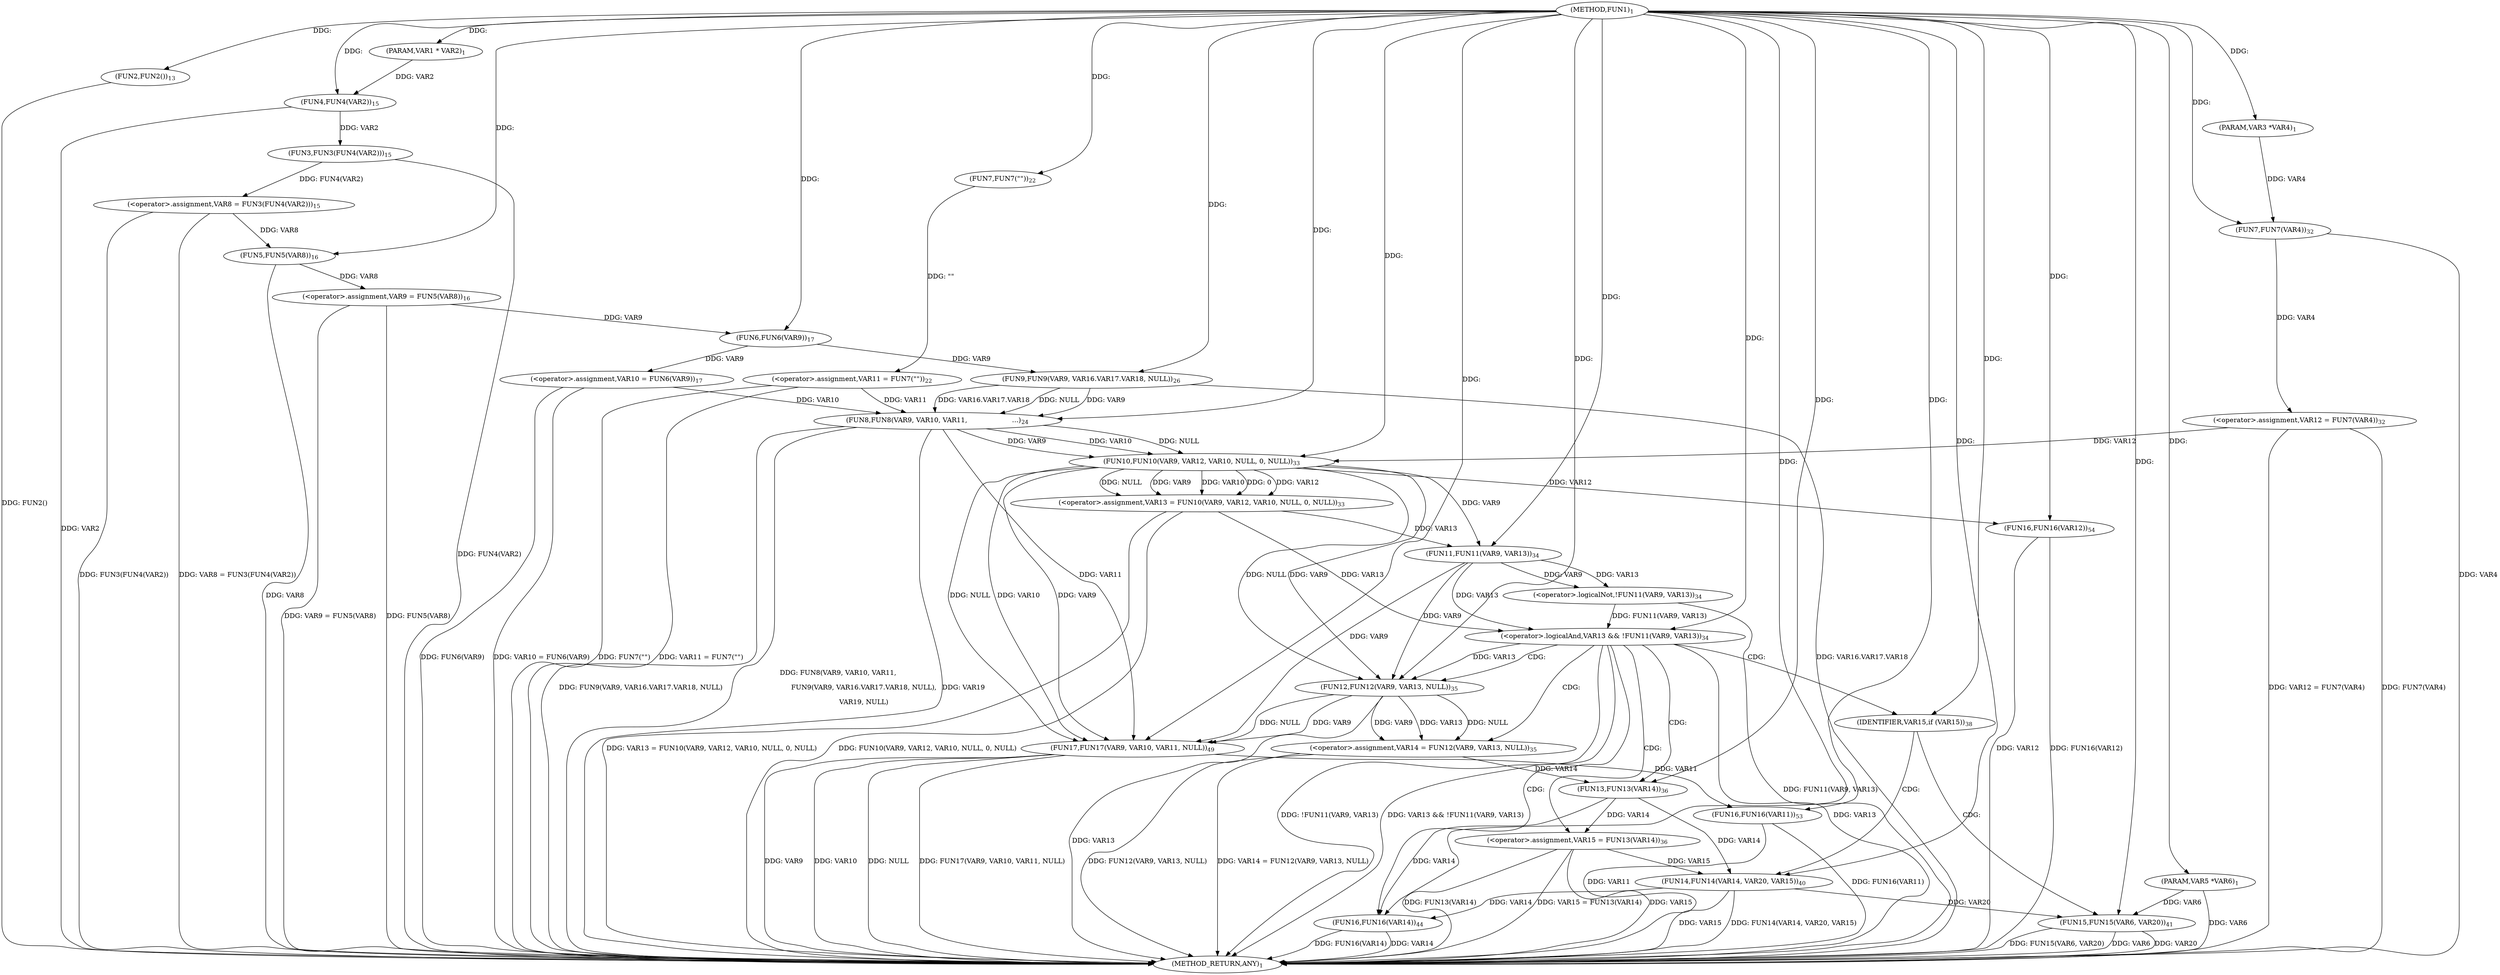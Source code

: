 digraph "FUN1" {  
"8" [label = <(METHOD,FUN1)<SUB>1</SUB>> ]
"106" [label = <(METHOD_RETURN,ANY)<SUB>1</SUB>> ]
"9" [label = <(PARAM,VAR1 * VAR2)<SUB>1</SUB>> ]
"10" [label = <(PARAM,VAR3 *VAR4)<SUB>1</SUB>> ]
"11" [label = <(PARAM,VAR5 *VAR6)<SUB>1</SUB>> ]
"21" [label = <(FUN2,FUN2())<SUB>13</SUB>> ]
"22" [label = <(&lt;operator&gt;.assignment,VAR8 = FUN3(FUN4(VAR2)))<SUB>15</SUB>> ]
"27" [label = <(&lt;operator&gt;.assignment,VAR9 = FUN5(VAR8))<SUB>16</SUB>> ]
"31" [label = <(&lt;operator&gt;.assignment,VAR10 = FUN6(VAR9))<SUB>17</SUB>> ]
"35" [label = <(&lt;operator&gt;.assignment,VAR11 = FUN7(&quot;&quot;))<SUB>22</SUB>> ]
"39" [label = <(FUN8,FUN8(VAR9, VAR10, VAR11,

                     ...)<SUB>24</SUB>> ]
"53" [label = <(&lt;operator&gt;.assignment,VAR12 = FUN7(VAR4))<SUB>32</SUB>> ]
"57" [label = <(&lt;operator&gt;.assignment,VAR13 = FUN10(VAR9, VAR12, VAR10, NULL, 0, NULL))<SUB>33</SUB>> ]
"97" [label = <(FUN17,FUN17(VAR9, VAR10, VAR11, NULL))<SUB>49</SUB>> ]
"102" [label = <(FUN16,FUN16(VAR11))<SUB>53</SUB>> ]
"104" [label = <(FUN16,FUN16(VAR12))<SUB>54</SUB>> ]
"67" [label = <(&lt;operator&gt;.logicalAnd,VAR13 &amp;&amp; !FUN11(VAR9, VAR13))<SUB>34</SUB>> ]
"24" [label = <(FUN3,FUN3(FUN4(VAR2)))<SUB>15</SUB>> ]
"29" [label = <(FUN5,FUN5(VAR8))<SUB>16</SUB>> ]
"33" [label = <(FUN6,FUN6(VAR9))<SUB>17</SUB>> ]
"37" [label = <(FUN7,FUN7(&quot;&quot;))<SUB>22</SUB>> ]
"43" [label = <(FUN9,FUN9(VAR9, VAR16.VAR17.VAR18, NULL))<SUB>26</SUB>> ]
"55" [label = <(FUN7,FUN7(VAR4))<SUB>32</SUB>> ]
"59" [label = <(FUN10,FUN10(VAR9, VAR12, VAR10, NULL, 0, NULL))<SUB>33</SUB>> ]
"74" [label = <(&lt;operator&gt;.assignment,VAR14 = FUN12(VAR9, VAR13, NULL))<SUB>35</SUB>> ]
"80" [label = <(&lt;operator&gt;.assignment,VAR15 = FUN13(VAR14))<SUB>36</SUB>> ]
"95" [label = <(FUN16,FUN16(VAR14))<SUB>44</SUB>> ]
"25" [label = <(FUN4,FUN4(VAR2))<SUB>15</SUB>> ]
"69" [label = <(&lt;operator&gt;.logicalNot,!FUN11(VAR9, VAR13))<SUB>34</SUB>> ]
"85" [label = <(IDENTIFIER,VAR15,if (VAR15))<SUB>38</SUB>> ]
"70" [label = <(FUN11,FUN11(VAR9, VAR13))<SUB>34</SUB>> ]
"76" [label = <(FUN12,FUN12(VAR9, VAR13, NULL))<SUB>35</SUB>> ]
"82" [label = <(FUN13,FUN13(VAR14))<SUB>36</SUB>> ]
"88" [label = <(FUN14,FUN14(VAR14, VAR20, VAR15))<SUB>40</SUB>> ]
"92" [label = <(FUN15,FUN15(VAR6, VAR20))<SUB>41</SUB>> ]
  "11" -> "106"  [ label = "DDG: VAR6"] 
  "21" -> "106"  [ label = "DDG: FUN2()"] 
  "25" -> "106"  [ label = "DDG: VAR2"] 
  "24" -> "106"  [ label = "DDG: FUN4(VAR2)"] 
  "22" -> "106"  [ label = "DDG: FUN3(FUN4(VAR2))"] 
  "22" -> "106"  [ label = "DDG: VAR8 = FUN3(FUN4(VAR2))"] 
  "29" -> "106"  [ label = "DDG: VAR8"] 
  "27" -> "106"  [ label = "DDG: FUN5(VAR8)"] 
  "27" -> "106"  [ label = "DDG: VAR9 = FUN5(VAR8)"] 
  "31" -> "106"  [ label = "DDG: FUN6(VAR9)"] 
  "31" -> "106"  [ label = "DDG: VAR10 = FUN6(VAR9)"] 
  "35" -> "106"  [ label = "DDG: FUN7(&quot;&quot;)"] 
  "35" -> "106"  [ label = "DDG: VAR11 = FUN7(&quot;&quot;)"] 
  "43" -> "106"  [ label = "DDG: VAR16.VAR17.VAR18"] 
  "39" -> "106"  [ label = "DDG: FUN9(VAR9, VAR16.VAR17.VAR18, NULL)"] 
  "39" -> "106"  [ label = "DDG: FUN8(VAR9, VAR10, VAR11,

                        FUN9(VAR9, VAR16.VAR17.VAR18, NULL),

                        VAR19, NULL)"] 
  "55" -> "106"  [ label = "DDG: VAR4"] 
  "53" -> "106"  [ label = "DDG: FUN7(VAR4)"] 
  "53" -> "106"  [ label = "DDG: VAR12 = FUN7(VAR4)"] 
  "57" -> "106"  [ label = "DDG: FUN10(VAR9, VAR12, VAR10, NULL, 0, NULL)"] 
  "57" -> "106"  [ label = "DDG: VAR13 = FUN10(VAR9, VAR12, VAR10, NULL, 0, NULL)"] 
  "67" -> "106"  [ label = "DDG: VAR13"] 
  "69" -> "106"  [ label = "DDG: FUN11(VAR9, VAR13)"] 
  "67" -> "106"  [ label = "DDG: !FUN11(VAR9, VAR13)"] 
  "67" -> "106"  [ label = "DDG: VAR13 &amp;&amp; !FUN11(VAR9, VAR13)"] 
  "76" -> "106"  [ label = "DDG: VAR13"] 
  "74" -> "106"  [ label = "DDG: FUN12(VAR9, VAR13, NULL)"] 
  "74" -> "106"  [ label = "DDG: VAR14 = FUN12(VAR9, VAR13, NULL)"] 
  "80" -> "106"  [ label = "DDG: VAR15"] 
  "80" -> "106"  [ label = "DDG: FUN13(VAR14)"] 
  "80" -> "106"  [ label = "DDG: VAR15 = FUN13(VAR14)"] 
  "88" -> "106"  [ label = "DDG: VAR15"] 
  "88" -> "106"  [ label = "DDG: FUN14(VAR14, VAR20, VAR15)"] 
  "92" -> "106"  [ label = "DDG: VAR6"] 
  "92" -> "106"  [ label = "DDG: VAR20"] 
  "92" -> "106"  [ label = "DDG: FUN15(VAR6, VAR20)"] 
  "95" -> "106"  [ label = "DDG: VAR14"] 
  "95" -> "106"  [ label = "DDG: FUN16(VAR14)"] 
  "97" -> "106"  [ label = "DDG: VAR9"] 
  "97" -> "106"  [ label = "DDG: VAR10"] 
  "97" -> "106"  [ label = "DDG: NULL"] 
  "97" -> "106"  [ label = "DDG: FUN17(VAR9, VAR10, VAR11, NULL)"] 
  "102" -> "106"  [ label = "DDG: VAR11"] 
  "102" -> "106"  [ label = "DDG: FUN16(VAR11)"] 
  "104" -> "106"  [ label = "DDG: VAR12"] 
  "104" -> "106"  [ label = "DDG: FUN16(VAR12)"] 
  "39" -> "106"  [ label = "DDG: VAR19"] 
  "8" -> "9"  [ label = "DDG: "] 
  "8" -> "10"  [ label = "DDG: "] 
  "8" -> "11"  [ label = "DDG: "] 
  "8" -> "21"  [ label = "DDG: "] 
  "24" -> "22"  [ label = "DDG: FUN4(VAR2)"] 
  "29" -> "27"  [ label = "DDG: VAR8"] 
  "33" -> "31"  [ label = "DDG: VAR9"] 
  "37" -> "35"  [ label = "DDG: &quot;&quot;"] 
  "55" -> "53"  [ label = "DDG: VAR4"] 
  "59" -> "57"  [ label = "DDG: NULL"] 
  "59" -> "57"  [ label = "DDG: VAR9"] 
  "59" -> "57"  [ label = "DDG: VAR10"] 
  "59" -> "57"  [ label = "DDG: 0"] 
  "59" -> "57"  [ label = "DDG: VAR12"] 
  "43" -> "39"  [ label = "DDG: VAR9"] 
  "8" -> "39"  [ label = "DDG: "] 
  "31" -> "39"  [ label = "DDG: VAR10"] 
  "35" -> "39"  [ label = "DDG: VAR11"] 
  "43" -> "39"  [ label = "DDG: VAR16.VAR17.VAR18"] 
  "43" -> "39"  [ label = "DDG: NULL"] 
  "59" -> "97"  [ label = "DDG: VAR9"] 
  "70" -> "97"  [ label = "DDG: VAR9"] 
  "76" -> "97"  [ label = "DDG: VAR9"] 
  "8" -> "97"  [ label = "DDG: "] 
  "59" -> "97"  [ label = "DDG: VAR10"] 
  "39" -> "97"  [ label = "DDG: VAR11"] 
  "59" -> "97"  [ label = "DDG: NULL"] 
  "76" -> "97"  [ label = "DDG: NULL"] 
  "97" -> "102"  [ label = "DDG: VAR11"] 
  "8" -> "102"  [ label = "DDG: "] 
  "59" -> "104"  [ label = "DDG: VAR12"] 
  "8" -> "104"  [ label = "DDG: "] 
  "25" -> "24"  [ label = "DDG: VAR2"] 
  "22" -> "29"  [ label = "DDG: VAR8"] 
  "8" -> "29"  [ label = "DDG: "] 
  "27" -> "33"  [ label = "DDG: VAR9"] 
  "8" -> "33"  [ label = "DDG: "] 
  "8" -> "37"  [ label = "DDG: "] 
  "33" -> "43"  [ label = "DDG: VAR9"] 
  "8" -> "43"  [ label = "DDG: "] 
  "10" -> "55"  [ label = "DDG: VAR4"] 
  "8" -> "55"  [ label = "DDG: "] 
  "39" -> "59"  [ label = "DDG: VAR9"] 
  "8" -> "59"  [ label = "DDG: "] 
  "53" -> "59"  [ label = "DDG: VAR12"] 
  "39" -> "59"  [ label = "DDG: VAR10"] 
  "39" -> "59"  [ label = "DDG: NULL"] 
  "57" -> "67"  [ label = "DDG: VAR13"] 
  "70" -> "67"  [ label = "DDG: VAR13"] 
  "8" -> "67"  [ label = "DDG: "] 
  "69" -> "67"  [ label = "DDG: FUN11(VAR9, VAR13)"] 
  "76" -> "74"  [ label = "DDG: VAR9"] 
  "76" -> "74"  [ label = "DDG: VAR13"] 
  "76" -> "74"  [ label = "DDG: NULL"] 
  "82" -> "80"  [ label = "DDG: VAR14"] 
  "9" -> "25"  [ label = "DDG: VAR2"] 
  "8" -> "25"  [ label = "DDG: "] 
  "70" -> "69"  [ label = "DDG: VAR9"] 
  "70" -> "69"  [ label = "DDG: VAR13"] 
  "8" -> "85"  [ label = "DDG: "] 
  "82" -> "95"  [ label = "DDG: VAR14"] 
  "88" -> "95"  [ label = "DDG: VAR14"] 
  "8" -> "95"  [ label = "DDG: "] 
  "59" -> "70"  [ label = "DDG: VAR9"] 
  "8" -> "70"  [ label = "DDG: "] 
  "57" -> "70"  [ label = "DDG: VAR13"] 
  "59" -> "76"  [ label = "DDG: VAR9"] 
  "70" -> "76"  [ label = "DDG: VAR9"] 
  "8" -> "76"  [ label = "DDG: "] 
  "67" -> "76"  [ label = "DDG: VAR13"] 
  "59" -> "76"  [ label = "DDG: NULL"] 
  "74" -> "82"  [ label = "DDG: VAR14"] 
  "8" -> "82"  [ label = "DDG: "] 
  "82" -> "88"  [ label = "DDG: VAR14"] 
  "8" -> "88"  [ label = "DDG: "] 
  "80" -> "88"  [ label = "DDG: VAR15"] 
  "11" -> "92"  [ label = "DDG: VAR6"] 
  "8" -> "92"  [ label = "DDG: "] 
  "88" -> "92"  [ label = "DDG: VAR20"] 
  "67" -> "80"  [ label = "CDG: "] 
  "67" -> "85"  [ label = "CDG: "] 
  "67" -> "74"  [ label = "CDG: "] 
  "67" -> "95"  [ label = "CDG: "] 
  "67" -> "76"  [ label = "CDG: "] 
  "67" -> "82"  [ label = "CDG: "] 
  "85" -> "88"  [ label = "CDG: "] 
  "85" -> "92"  [ label = "CDG: "] 
}
